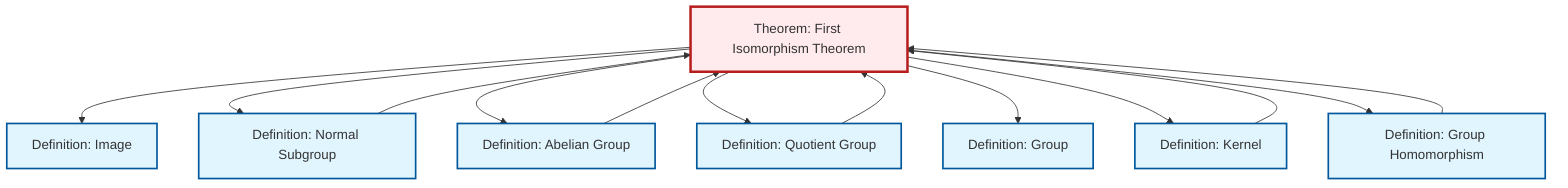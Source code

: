 graph TD
    classDef definition fill:#e1f5fe,stroke:#01579b,stroke-width:2px
    classDef theorem fill:#f3e5f5,stroke:#4a148c,stroke-width:2px
    classDef axiom fill:#fff3e0,stroke:#e65100,stroke-width:2px
    classDef example fill:#e8f5e9,stroke:#1b5e20,stroke-width:2px
    classDef current fill:#ffebee,stroke:#b71c1c,stroke-width:3px
    thm-first-isomorphism["Theorem: First Isomorphism Theorem"]:::theorem
    def-abelian-group["Definition: Abelian Group"]:::definition
    def-kernel["Definition: Kernel"]:::definition
    def-normal-subgroup["Definition: Normal Subgroup"]:::definition
    def-group["Definition: Group"]:::definition
    def-image["Definition: Image"]:::definition
    def-quotient-group["Definition: Quotient Group"]:::definition
    def-homomorphism["Definition: Group Homomorphism"]:::definition
    thm-first-isomorphism --> def-image
    thm-first-isomorphism --> def-normal-subgroup
    def-kernel --> thm-first-isomorphism
    thm-first-isomorphism --> def-abelian-group
    thm-first-isomorphism --> def-quotient-group
    def-abelian-group --> thm-first-isomorphism
    thm-first-isomorphism --> def-group
    def-normal-subgroup --> thm-first-isomorphism
    def-quotient-group --> thm-first-isomorphism
    thm-first-isomorphism --> def-kernel
    def-homomorphism --> thm-first-isomorphism
    thm-first-isomorphism --> def-homomorphism
    class thm-first-isomorphism current
